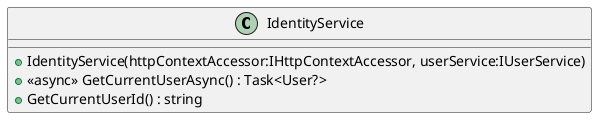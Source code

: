 @startuml
class IdentityService {
    + IdentityService(httpContextAccessor:IHttpContextAccessor, userService:IUserService)
    + <<async>> GetCurrentUserAsync() : Task<User?>
    + GetCurrentUserId() : string
}
@enduml
